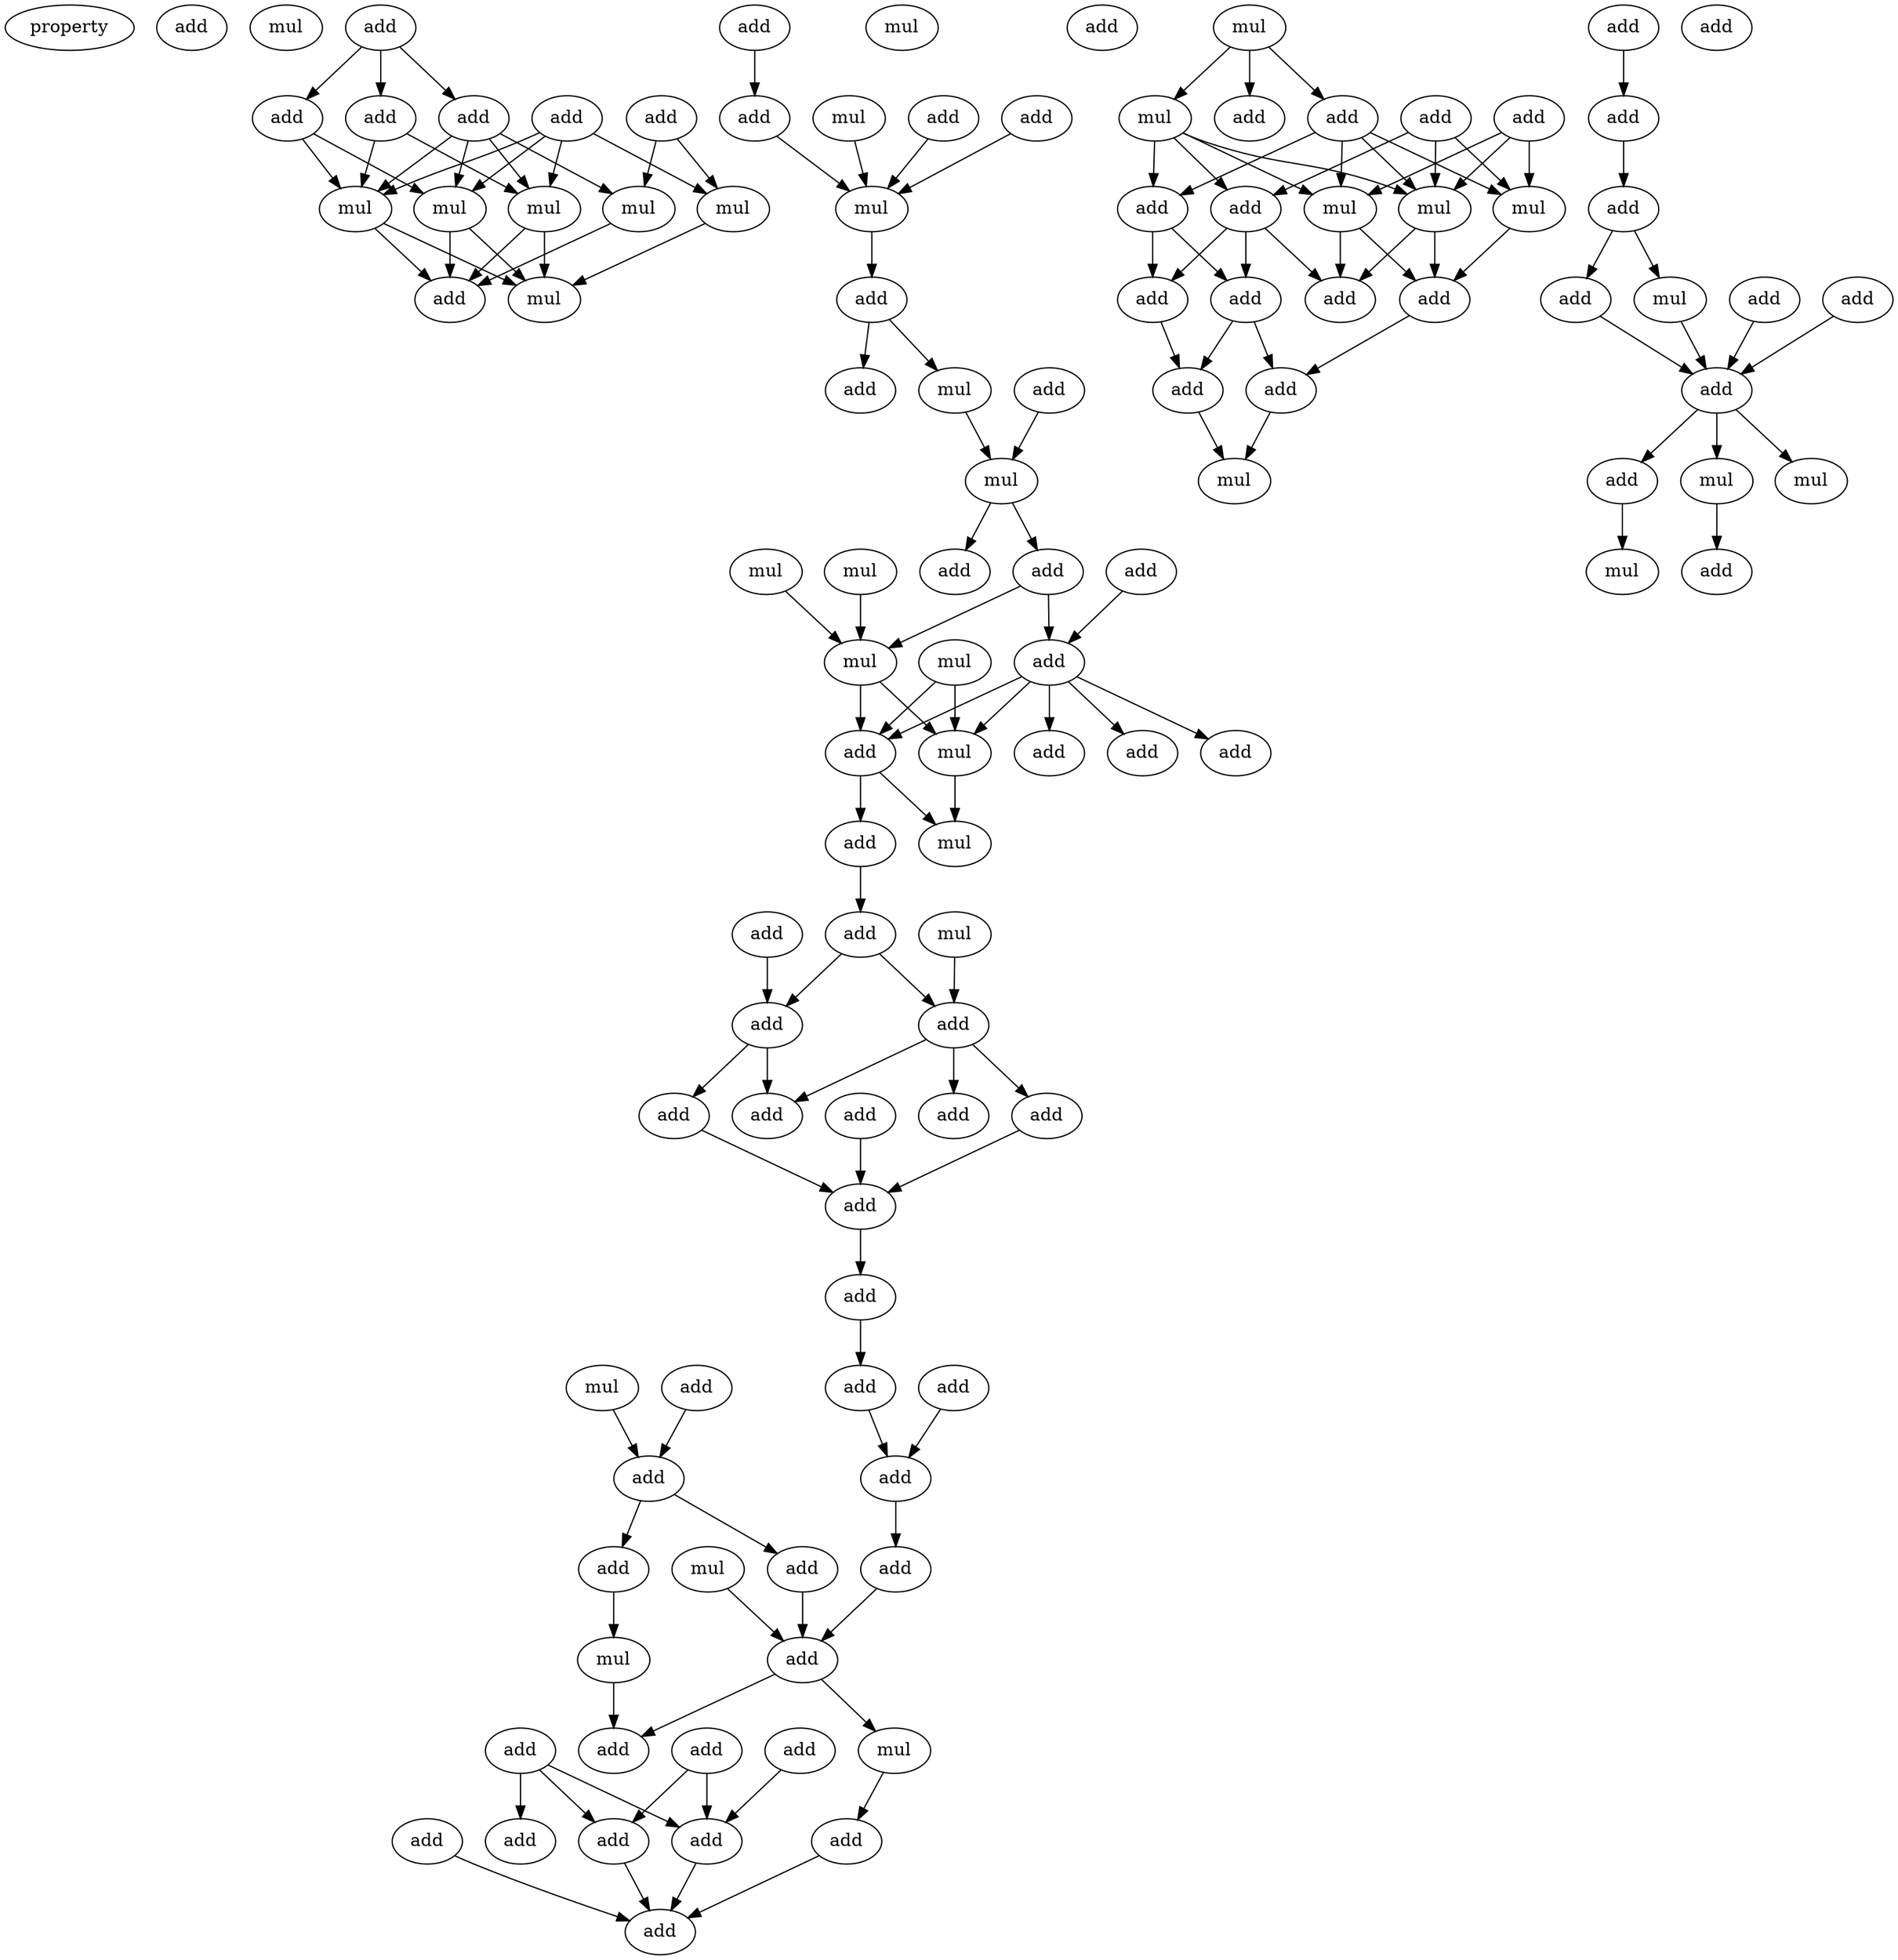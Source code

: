 digraph {
    node [fontcolor=black]
    property [mul=2,lf=1.8]
    0 [ label = add ];
    1 [ label = mul ];
    2 [ label = add ];
    3 [ label = add ];
    4 [ label = add ];
    5 [ label = add ];
    6 [ label = add ];
    7 [ label = add ];
    8 [ label = mul ];
    9 [ label = mul ];
    10 [ label = mul ];
    11 [ label = mul ];
    12 [ label = mul ];
    13 [ label = add ];
    14 [ label = mul ];
    15 [ label = add ];
    16 [ label = add ];
    17 [ label = mul ];
    18 [ label = add ];
    19 [ label = add ];
    20 [ label = mul ];
    21 [ label = add ];
    22 [ label = mul ];
    23 [ label = add ];
    24 [ label = add ];
    25 [ label = mul ];
    26 [ label = mul ];
    27 [ label = mul ];
    28 [ label = add ];
    29 [ label = add ];
    30 [ label = add ];
    31 [ label = mul ];
    32 [ label = mul ];
    33 [ label = mul ];
    34 [ label = add ];
    35 [ label = add ];
    36 [ label = mul ];
    37 [ label = add ];
    38 [ label = add ];
    39 [ label = add ];
    40 [ label = mul ];
    41 [ label = add ];
    42 [ label = add ];
    43 [ label = add ];
    44 [ label = mul ];
    45 [ label = add ];
    46 [ label = add ];
    47 [ label = add ];
    48 [ label = add ];
    49 [ label = add ];
    50 [ label = add ];
    51 [ label = add ];
    52 [ label = add ];
    53 [ label = add ];
    54 [ label = mul ];
    55 [ label = add ];
    56 [ label = add ];
    57 [ label = add ];
    58 [ label = add ];
    59 [ label = add ];
    60 [ label = add ];
    61 [ label = mul ];
    62 [ label = add ];
    63 [ label = add ];
    64 [ label = add ];
    65 [ label = mul ];
    66 [ label = add ];
    67 [ label = add ];
    68 [ label = add ];
    69 [ label = mul ];
    70 [ label = add ];
    71 [ label = add ];
    72 [ label = add ];
    73 [ label = add ];
    74 [ label = add ];
    75 [ label = add ];
    76 [ label = add ];
    77 [ label = add ];
    78 [ label = mul ];
    79 [ label = add ];
    80 [ label = mul ];
    81 [ label = add ];
    82 [ label = add ];
    83 [ label = add ];
    84 [ label = mul ];
    85 [ label = add ];
    86 [ label = mul ];
    87 [ label = mul ];
    88 [ label = add ];
    89 [ label = add ];
    90 [ label = add ];
    91 [ label = add ];
    92 [ label = add ];
    93 [ label = add ];
    94 [ label = add ];
    95 [ label = add ];
    96 [ label = mul ];
    97 [ label = add ];
    98 [ label = add ];
    99 [ label = add ];
    100 [ label = mul ];
    101 [ label = add ];
    102 [ label = add ];
    103 [ label = add ];
    104 [ label = add ];
    105 [ label = mul ];
    106 [ label = mul ];
    107 [ label = add ];
    108 [ label = mul ];
    109 [ label = add ];
    2 -> 3 [ name = 0 ];
    2 -> 5 [ name = 1 ];
    2 -> 6 [ name = 2 ];
    3 -> 8 [ name = 3 ];
    3 -> 9 [ name = 4 ];
    3 -> 10 [ name = 5 ];
    3 -> 11 [ name = 6 ];
    4 -> 9 [ name = 7 ];
    4 -> 10 [ name = 8 ];
    4 -> 11 [ name = 9 ];
    4 -> 12 [ name = 10 ];
    5 -> 10 [ name = 11 ];
    5 -> 11 [ name = 12 ];
    6 -> 9 [ name = 13 ];
    6 -> 11 [ name = 14 ];
    7 -> 8 [ name = 15 ];
    7 -> 12 [ name = 16 ];
    8 -> 13 [ name = 17 ];
    9 -> 13 [ name = 18 ];
    9 -> 14 [ name = 19 ];
    10 -> 13 [ name = 20 ];
    10 -> 14 [ name = 21 ];
    11 -> 13 [ name = 22 ];
    11 -> 14 [ name = 23 ];
    12 -> 14 [ name = 24 ];
    15 -> 16 [ name = 25 ];
    16 -> 20 [ name = 26 ];
    17 -> 20 [ name = 27 ];
    18 -> 20 [ name = 28 ];
    19 -> 20 [ name = 29 ];
    20 -> 21 [ name = 30 ];
    21 -> 24 [ name = 31 ];
    21 -> 25 [ name = 32 ];
    23 -> 26 [ name = 33 ];
    25 -> 26 [ name = 34 ];
    26 -> 28 [ name = 35 ];
    26 -> 30 [ name = 36 ];
    27 -> 32 [ name = 37 ];
    28 -> 32 [ name = 38 ];
    28 -> 34 [ name = 39 ];
    29 -> 34 [ name = 40 ];
    31 -> 32 [ name = 41 ];
    32 -> 36 [ name = 42 ];
    32 -> 39 [ name = 43 ];
    33 -> 36 [ name = 44 ];
    33 -> 39 [ name = 45 ];
    34 -> 35 [ name = 46 ];
    34 -> 36 [ name = 47 ];
    34 -> 37 [ name = 48 ];
    34 -> 38 [ name = 49 ];
    34 -> 39 [ name = 50 ];
    36 -> 40 [ name = 51 ];
    39 -> 40 [ name = 52 ];
    39 -> 41 [ name = 53 ];
    41 -> 43 [ name = 54 ];
    42 -> 45 [ name = 55 ];
    43 -> 45 [ name = 56 ];
    43 -> 46 [ name = 57 ];
    44 -> 46 [ name = 58 ];
    45 -> 49 [ name = 59 ];
    45 -> 51 [ name = 60 ];
    46 -> 47 [ name = 61 ];
    46 -> 48 [ name = 62 ];
    46 -> 49 [ name = 63 ];
    48 -> 52 [ name = 64 ];
    50 -> 52 [ name = 65 ];
    51 -> 52 [ name = 66 ];
    52 -> 53 [ name = 67 ];
    53 -> 56 [ name = 68 ];
    54 -> 59 [ name = 69 ];
    55 -> 58 [ name = 70 ];
    56 -> 58 [ name = 71 ];
    57 -> 59 [ name = 72 ];
    58 -> 63 [ name = 73 ];
    59 -> 60 [ name = 74 ];
    59 -> 64 [ name = 75 ];
    60 -> 66 [ name = 76 ];
    61 -> 66 [ name = 77 ];
    63 -> 66 [ name = 78 ];
    64 -> 65 [ name = 79 ];
    65 -> 67 [ name = 80 ];
    66 -> 67 [ name = 81 ];
    66 -> 69 [ name = 82 ];
    68 -> 76 [ name = 83 ];
    69 -> 74 [ name = 84 ];
    70 -> 73 [ name = 85 ];
    70 -> 76 [ name = 86 ];
    71 -> 72 [ name = 87 ];
    71 -> 73 [ name = 88 ];
    71 -> 76 [ name = 89 ];
    73 -> 77 [ name = 90 ];
    74 -> 77 [ name = 91 ];
    75 -> 77 [ name = 92 ];
    76 -> 77 [ name = 93 ];
    78 -> 79 [ name = 94 ];
    78 -> 80 [ name = 95 ];
    78 -> 81 [ name = 96 ];
    80 -> 84 [ name = 97 ];
    80 -> 85 [ name = 98 ];
    80 -> 87 [ name = 99 ];
    80 -> 88 [ name = 100 ];
    81 -> 84 [ name = 101 ];
    81 -> 85 [ name = 102 ];
    81 -> 86 [ name = 103 ];
    81 -> 87 [ name = 104 ];
    82 -> 84 [ name = 105 ];
    82 -> 86 [ name = 106 ];
    82 -> 88 [ name = 107 ];
    83 -> 84 [ name = 108 ];
    83 -> 86 [ name = 109 ];
    83 -> 87 [ name = 110 ];
    84 -> 89 [ name = 111 ];
    84 -> 92 [ name = 112 ];
    85 -> 90 [ name = 113 ];
    85 -> 91 [ name = 114 ];
    86 -> 92 [ name = 115 ];
    87 -> 89 [ name = 116 ];
    87 -> 92 [ name = 117 ];
    88 -> 89 [ name = 118 ];
    88 -> 90 [ name = 119 ];
    88 -> 91 [ name = 120 ];
    90 -> 93 [ name = 121 ];
    90 -> 94 [ name = 122 ];
    91 -> 94 [ name = 123 ];
    92 -> 93 [ name = 124 ];
    93 -> 96 [ name = 125 ];
    94 -> 96 [ name = 126 ];
    95 -> 97 [ name = 127 ];
    97 -> 98 [ name = 128 ];
    98 -> 99 [ name = 129 ];
    98 -> 100 [ name = 130 ];
    99 -> 103 [ name = 131 ];
    100 -> 103 [ name = 132 ];
    101 -> 103 [ name = 133 ];
    102 -> 103 [ name = 134 ];
    103 -> 104 [ name = 135 ];
    103 -> 105 [ name = 136 ];
    103 -> 106 [ name = 137 ];
    104 -> 108 [ name = 138 ];
    105 -> 109 [ name = 139 ];
}
